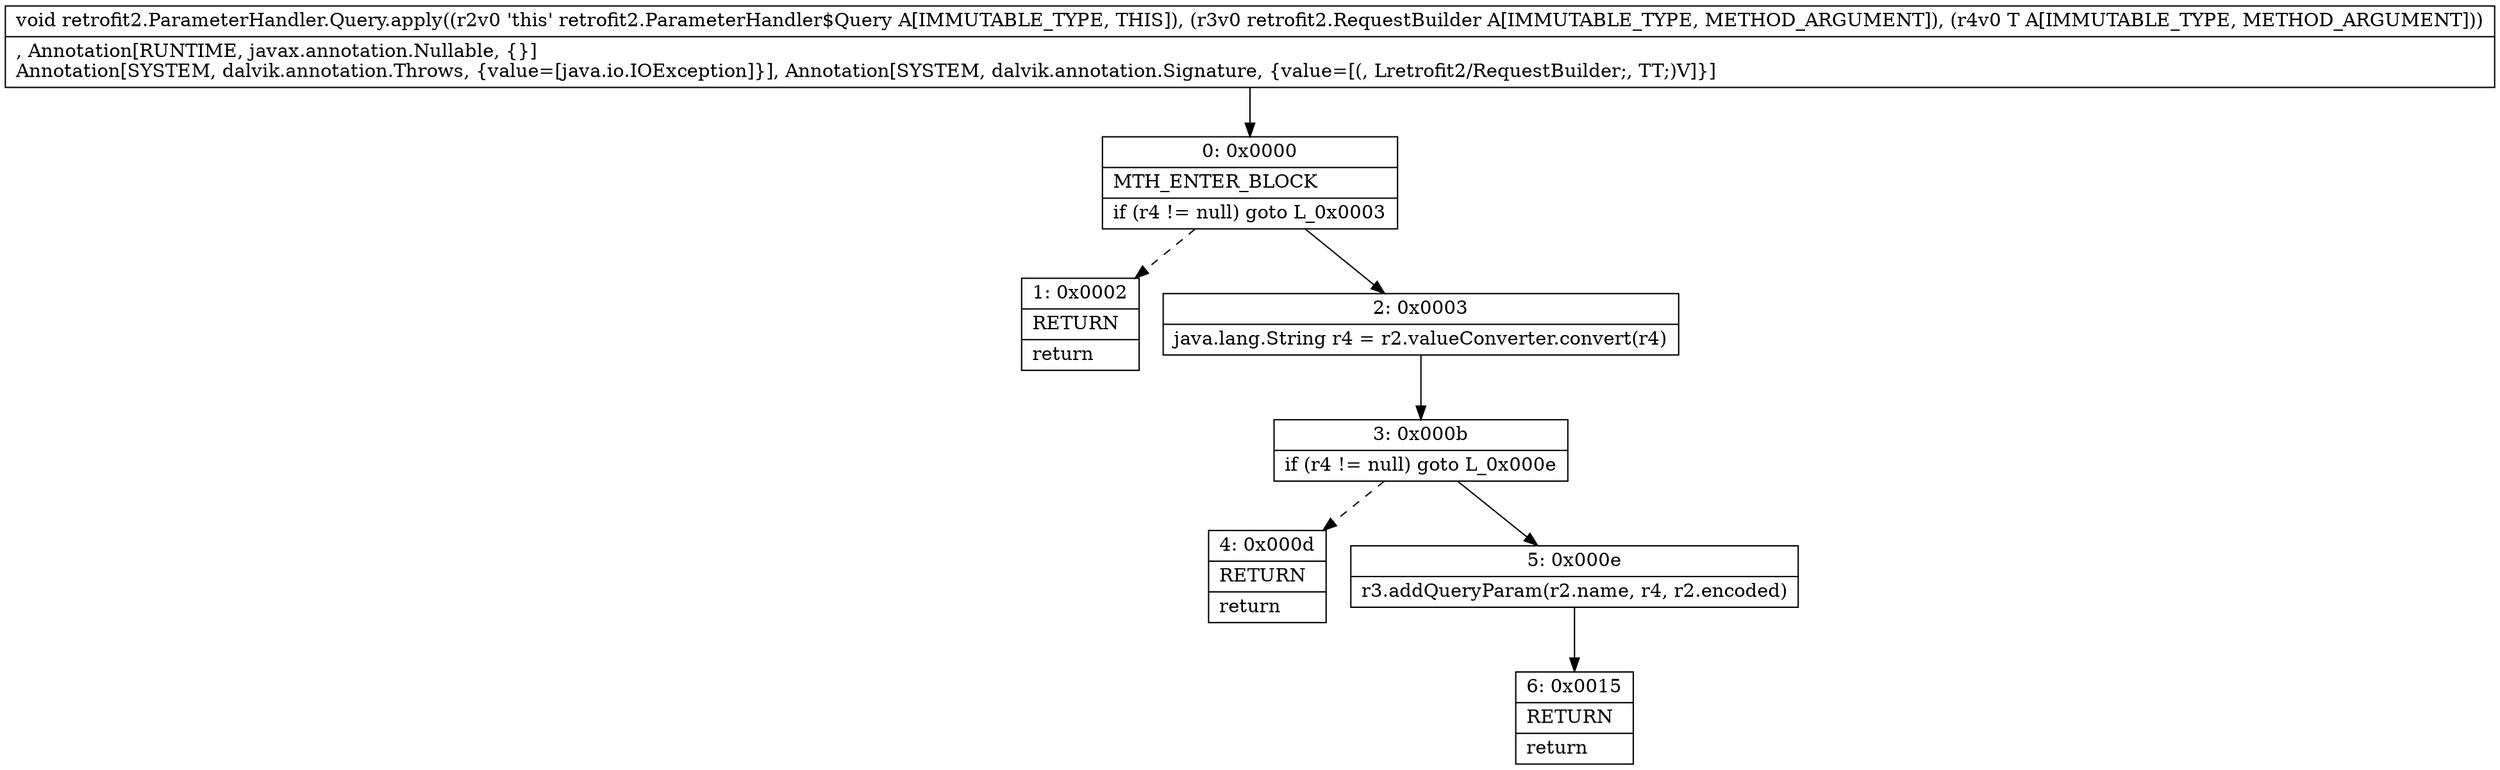 digraph "CFG forretrofit2.ParameterHandler.Query.apply(Lretrofit2\/RequestBuilder;Ljava\/lang\/Object;)V" {
Node_0 [shape=record,label="{0\:\ 0x0000|MTH_ENTER_BLOCK\l|if (r4 != null) goto L_0x0003\l}"];
Node_1 [shape=record,label="{1\:\ 0x0002|RETURN\l|return\l}"];
Node_2 [shape=record,label="{2\:\ 0x0003|java.lang.String r4 = r2.valueConverter.convert(r4)\l}"];
Node_3 [shape=record,label="{3\:\ 0x000b|if (r4 != null) goto L_0x000e\l}"];
Node_4 [shape=record,label="{4\:\ 0x000d|RETURN\l|return\l}"];
Node_5 [shape=record,label="{5\:\ 0x000e|r3.addQueryParam(r2.name, r4, r2.encoded)\l}"];
Node_6 [shape=record,label="{6\:\ 0x0015|RETURN\l|return\l}"];
MethodNode[shape=record,label="{void retrofit2.ParameterHandler.Query.apply((r2v0 'this' retrofit2.ParameterHandler$Query A[IMMUTABLE_TYPE, THIS]), (r3v0 retrofit2.RequestBuilder A[IMMUTABLE_TYPE, METHOD_ARGUMENT]), (r4v0 T A[IMMUTABLE_TYPE, METHOD_ARGUMENT]))  | , Annotation[RUNTIME, javax.annotation.Nullable, \{\}]\lAnnotation[SYSTEM, dalvik.annotation.Throws, \{value=[java.io.IOException]\}], Annotation[SYSTEM, dalvik.annotation.Signature, \{value=[(, Lretrofit2\/RequestBuilder;, TT;)V]\}]\l}"];
MethodNode -> Node_0;
Node_0 -> Node_1[style=dashed];
Node_0 -> Node_2;
Node_2 -> Node_3;
Node_3 -> Node_4[style=dashed];
Node_3 -> Node_5;
Node_5 -> Node_6;
}

